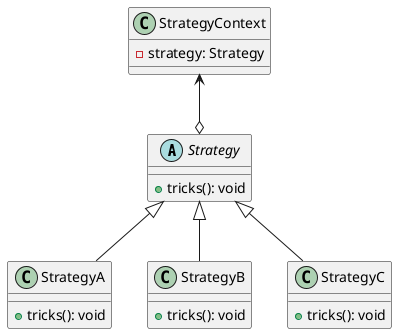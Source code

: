 @startuml

abstract class Strategy {
    + tricks(): void
}

class StrategyA extends Strategy{
    + tricks(): void
}

class StrategyB extends Strategy{
    + tricks(): void
}

class StrategyC extends Strategy{
    + tricks(): void
}

class StrategyContext {
    - strategy: Strategy
}

StrategyContext <--o Strategy

@enduml